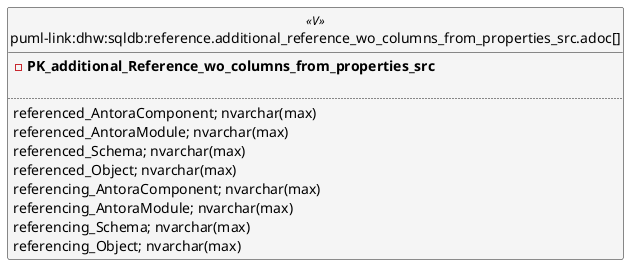 @startuml
left to right direction
'top to bottom direction
hide circle
'avoide "." issues:
set namespaceSeparator none


skinparam class {
  BackgroundColor White
  BackgroundColor<<FN>> Yellow
  BackgroundColor<<FS>> Yellow
  BackgroundColor<<FT>> LightGray
  BackgroundColor<<IF>> Yellow
  BackgroundColor<<IS>> Yellow
  BackgroundColor<<P>> Aqua
  BackgroundColor<<PC>> Aqua
  BackgroundColor<<SN>> Yellow
  BackgroundColor<<SO>> SlateBlue
  BackgroundColor<<TF>> LightGray
  BackgroundColor<<TR>> Tomato
  BackgroundColor<<U>> White
  BackgroundColor<<V>> WhiteSmoke
  BackgroundColor<<X>> Aqua
  BackgroundColor<<external>> AliceBlue
}


entity "puml-link:dhw:sqldb:reference.additional_reference_wo_columns_from_properties_src.adoc[]" as reference.additional_Reference_wo_columns_from_properties_src << V >> {
- **PK_additional_Reference_wo_columns_from_properties_src**

..
referenced_AntoraComponent; nvarchar(max)
referenced_AntoraModule; nvarchar(max)
referenced_Schema; nvarchar(max)
referenced_Object; nvarchar(max)
referencing_AntoraComponent; nvarchar(max)
referencing_AntoraModule; nvarchar(max)
referencing_Schema; nvarchar(max)
referencing_Object; nvarchar(max)
}


@enduml

